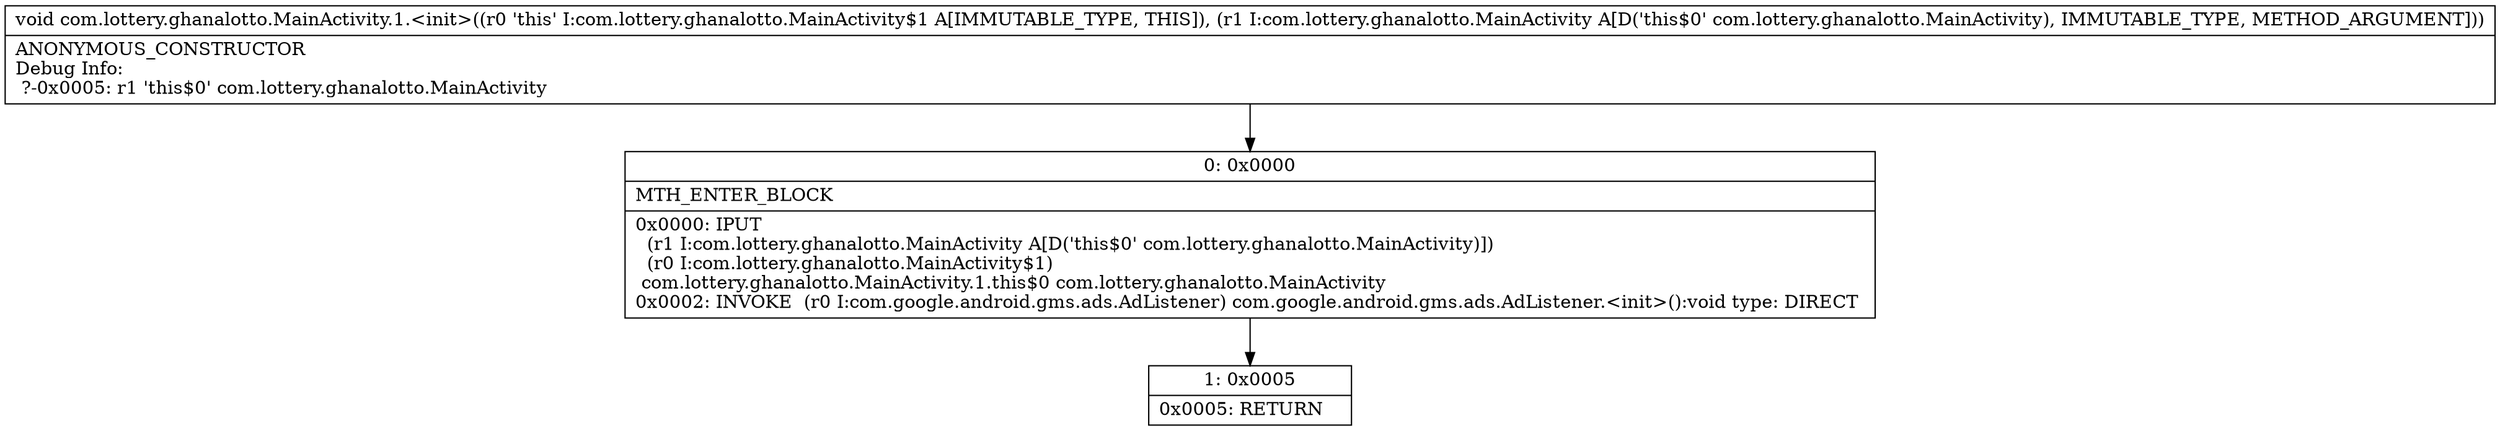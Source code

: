 digraph "CFG forcom.lottery.ghanalotto.MainActivity.1.\<init\>(Lcom\/lottery\/ghanalotto\/MainActivity;)V" {
Node_0 [shape=record,label="{0\:\ 0x0000|MTH_ENTER_BLOCK\l|0x0000: IPUT  \l  (r1 I:com.lottery.ghanalotto.MainActivity A[D('this$0' com.lottery.ghanalotto.MainActivity)])\l  (r0 I:com.lottery.ghanalotto.MainActivity$1)\l com.lottery.ghanalotto.MainActivity.1.this$0 com.lottery.ghanalotto.MainActivity \l0x0002: INVOKE  (r0 I:com.google.android.gms.ads.AdListener) com.google.android.gms.ads.AdListener.\<init\>():void type: DIRECT \l}"];
Node_1 [shape=record,label="{1\:\ 0x0005|0x0005: RETURN   \l}"];
MethodNode[shape=record,label="{void com.lottery.ghanalotto.MainActivity.1.\<init\>((r0 'this' I:com.lottery.ghanalotto.MainActivity$1 A[IMMUTABLE_TYPE, THIS]), (r1 I:com.lottery.ghanalotto.MainActivity A[D('this$0' com.lottery.ghanalotto.MainActivity), IMMUTABLE_TYPE, METHOD_ARGUMENT]))  | ANONYMOUS_CONSTRUCTOR\lDebug Info:\l  ?\-0x0005: r1 'this$0' com.lottery.ghanalotto.MainActivity\l}"];
MethodNode -> Node_0;
Node_0 -> Node_1;
}

